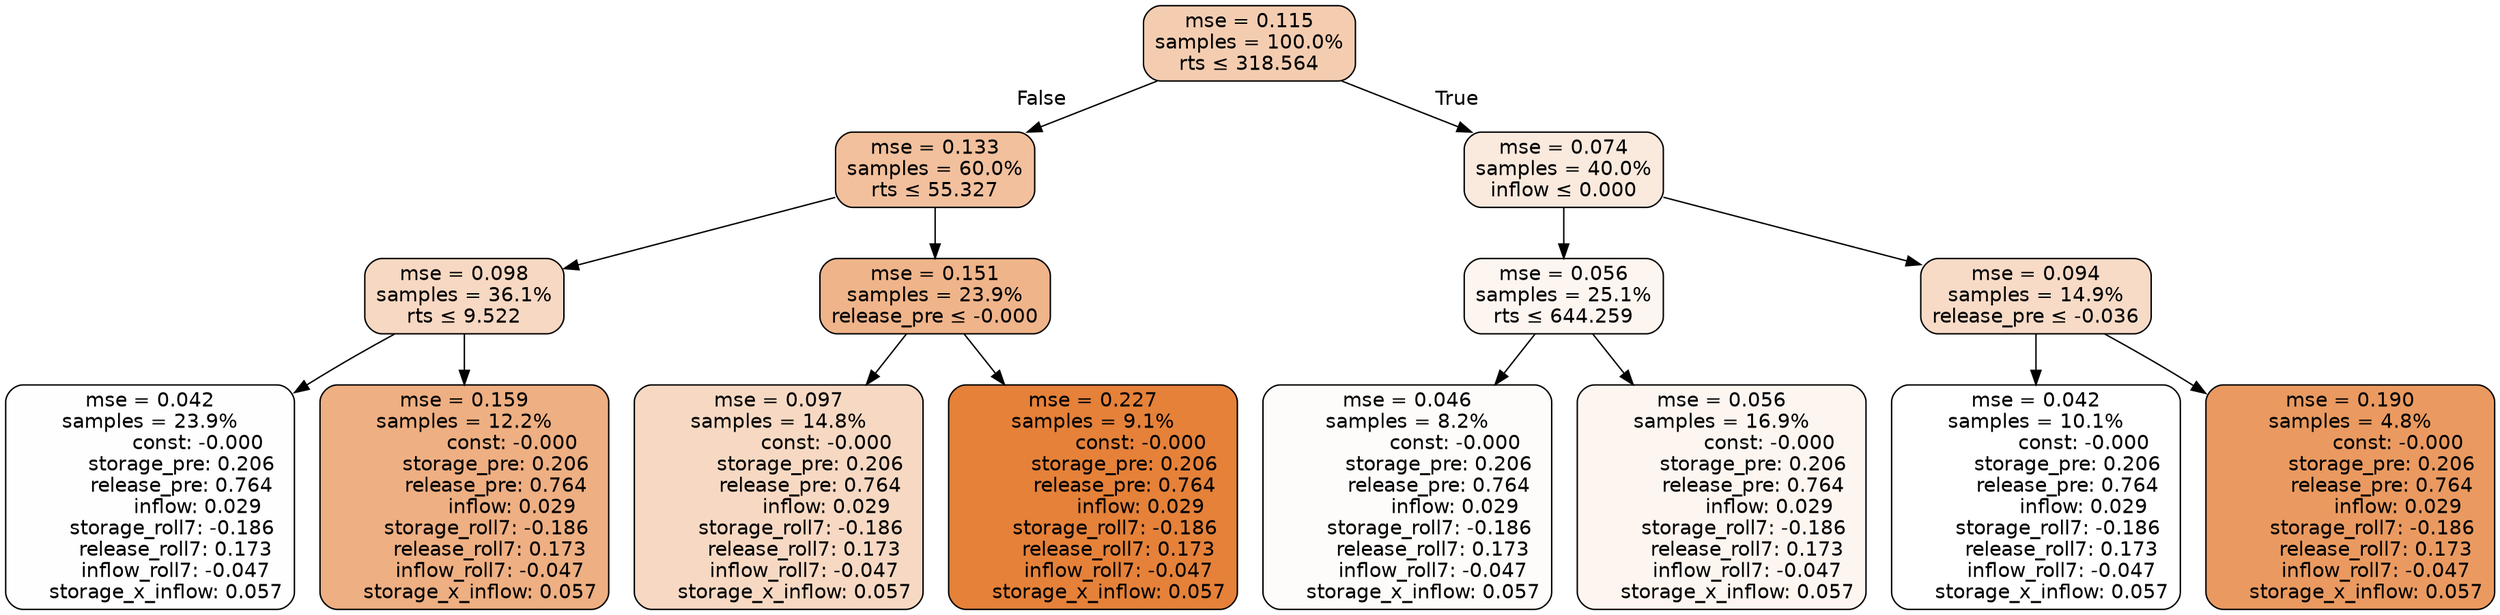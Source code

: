 digraph tree {
node [shape=rectangle, style="filled, rounded", color="black", fontname=helvetica] ;
edge [fontname=helvetica] ;
	"0" [label="mse = 0.115
samples = 100.0%
rts &le; 318.564", fillcolor="#f4cdb1"]
	"1" [label="mse = 0.133
samples = 60.0%
rts &le; 55.327", fillcolor="#f2c09d"]
	"2" [label="mse = 0.098
samples = 36.1%
rts &le; 9.522", fillcolor="#f7d8c2"]
	"3" [label="mse = 0.042
samples = 23.9%
               const: -0.000
          storage_pre: 0.206
          release_pre: 0.764
               inflow: 0.029
       storage_roll7: -0.186
        release_roll7: 0.173
        inflow_roll7: -0.047
     storage_x_inflow: 0.057", fillcolor="#fefefe"]
	"4" [label="mse = 0.159
samples = 12.2%
               const: -0.000
          storage_pre: 0.206
          release_pre: 0.764
               inflow: 0.029
       storage_roll7: -0.186
        release_roll7: 0.173
        inflow_roll7: -0.047
     storage_x_inflow: 0.057", fillcolor="#eeaf82"]
	"5" [label="mse = 0.151
samples = 23.9%
release_pre &le; -0.000", fillcolor="#efb48a"]
	"6" [label="mse = 0.097
samples = 14.8%
               const: -0.000
          storage_pre: 0.206
          release_pre: 0.764
               inflow: 0.029
       storage_roll7: -0.186
        release_roll7: 0.173
        inflow_roll7: -0.047
     storage_x_inflow: 0.057", fillcolor="#f7d9c3"]
	"7" [label="mse = 0.227
samples = 9.1%
               const: -0.000
          storage_pre: 0.206
          release_pre: 0.764
               inflow: 0.029
       storage_roll7: -0.186
        release_roll7: 0.173
        inflow_roll7: -0.047
     storage_x_inflow: 0.057", fillcolor="#e58139"]
	"8" [label="mse = 0.074
samples = 40.0%
inflow &le; 0.000", fillcolor="#fae9dd"]
	"9" [label="mse = 0.056
samples = 25.1%
rts &le; 644.259", fillcolor="#fdf5f0"]
	"10" [label="mse = 0.046
samples = 8.2%
               const: -0.000
          storage_pre: 0.206
          release_pre: 0.764
               inflow: 0.029
       storage_roll7: -0.186
        release_roll7: 0.173
        inflow_roll7: -0.047
     storage_x_inflow: 0.057", fillcolor="#fefcfa"]
	"11" [label="mse = 0.056
samples = 16.9%
               const: -0.000
          storage_pre: 0.206
          release_pre: 0.764
               inflow: 0.029
       storage_roll7: -0.186
        release_roll7: 0.173
        inflow_roll7: -0.047
     storage_x_inflow: 0.057", fillcolor="#fdf5f0"]
	"12" [label="mse = 0.094
samples = 14.9%
release_pre &le; -0.036", fillcolor="#f7dbc7"]
	"13" [label="mse = 0.042
samples = 10.1%
               const: -0.000
          storage_pre: 0.206
          release_pre: 0.764
               inflow: 0.029
       storage_roll7: -0.186
        release_roll7: 0.173
        inflow_roll7: -0.047
     storage_x_inflow: 0.057", fillcolor="#ffffff"]
	"14" [label="mse = 0.190
samples = 4.8%
               const: -0.000
          storage_pre: 0.206
          release_pre: 0.764
               inflow: 0.029
       storage_roll7: -0.186
        release_roll7: 0.173
        inflow_roll7: -0.047
     storage_x_inflow: 0.057", fillcolor="#ea9a60"]

	"0" -> "1" [labeldistance=2.5, labelangle=45, headlabel="False"]
	"1" -> "2"
	"2" -> "3"
	"2" -> "4"
	"1" -> "5"
	"5" -> "6"
	"5" -> "7"
	"0" -> "8" [labeldistance=2.5, labelangle=-45, headlabel="True"]
	"8" -> "9"
	"9" -> "10"
	"9" -> "11"
	"8" -> "12"
	"12" -> "13"
	"12" -> "14"
}